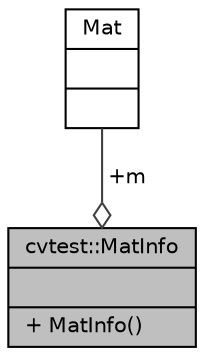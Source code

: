 digraph "cvtest::MatInfo"
{
 // LATEX_PDF_SIZE
  edge [fontname="Helvetica",fontsize="10",labelfontname="Helvetica",labelfontsize="10"];
  node [fontname="Helvetica",fontsize="10",shape=record];
  Node1 [label="{cvtest::MatInfo\n||+ MatInfo()\l}",height=0.2,width=0.4,color="black", fillcolor="grey75", style="filled", fontcolor="black",tooltip=" "];
  Node2 -> Node1 [color="grey25",fontsize="10",style="solid",label=" +m" ,arrowhead="odiamond",fontname="Helvetica"];
  Node2 [label="{Mat\n||}",height=0.2,width=0.4,color="black", fillcolor="white", style="filled",tooltip=" "];
}
